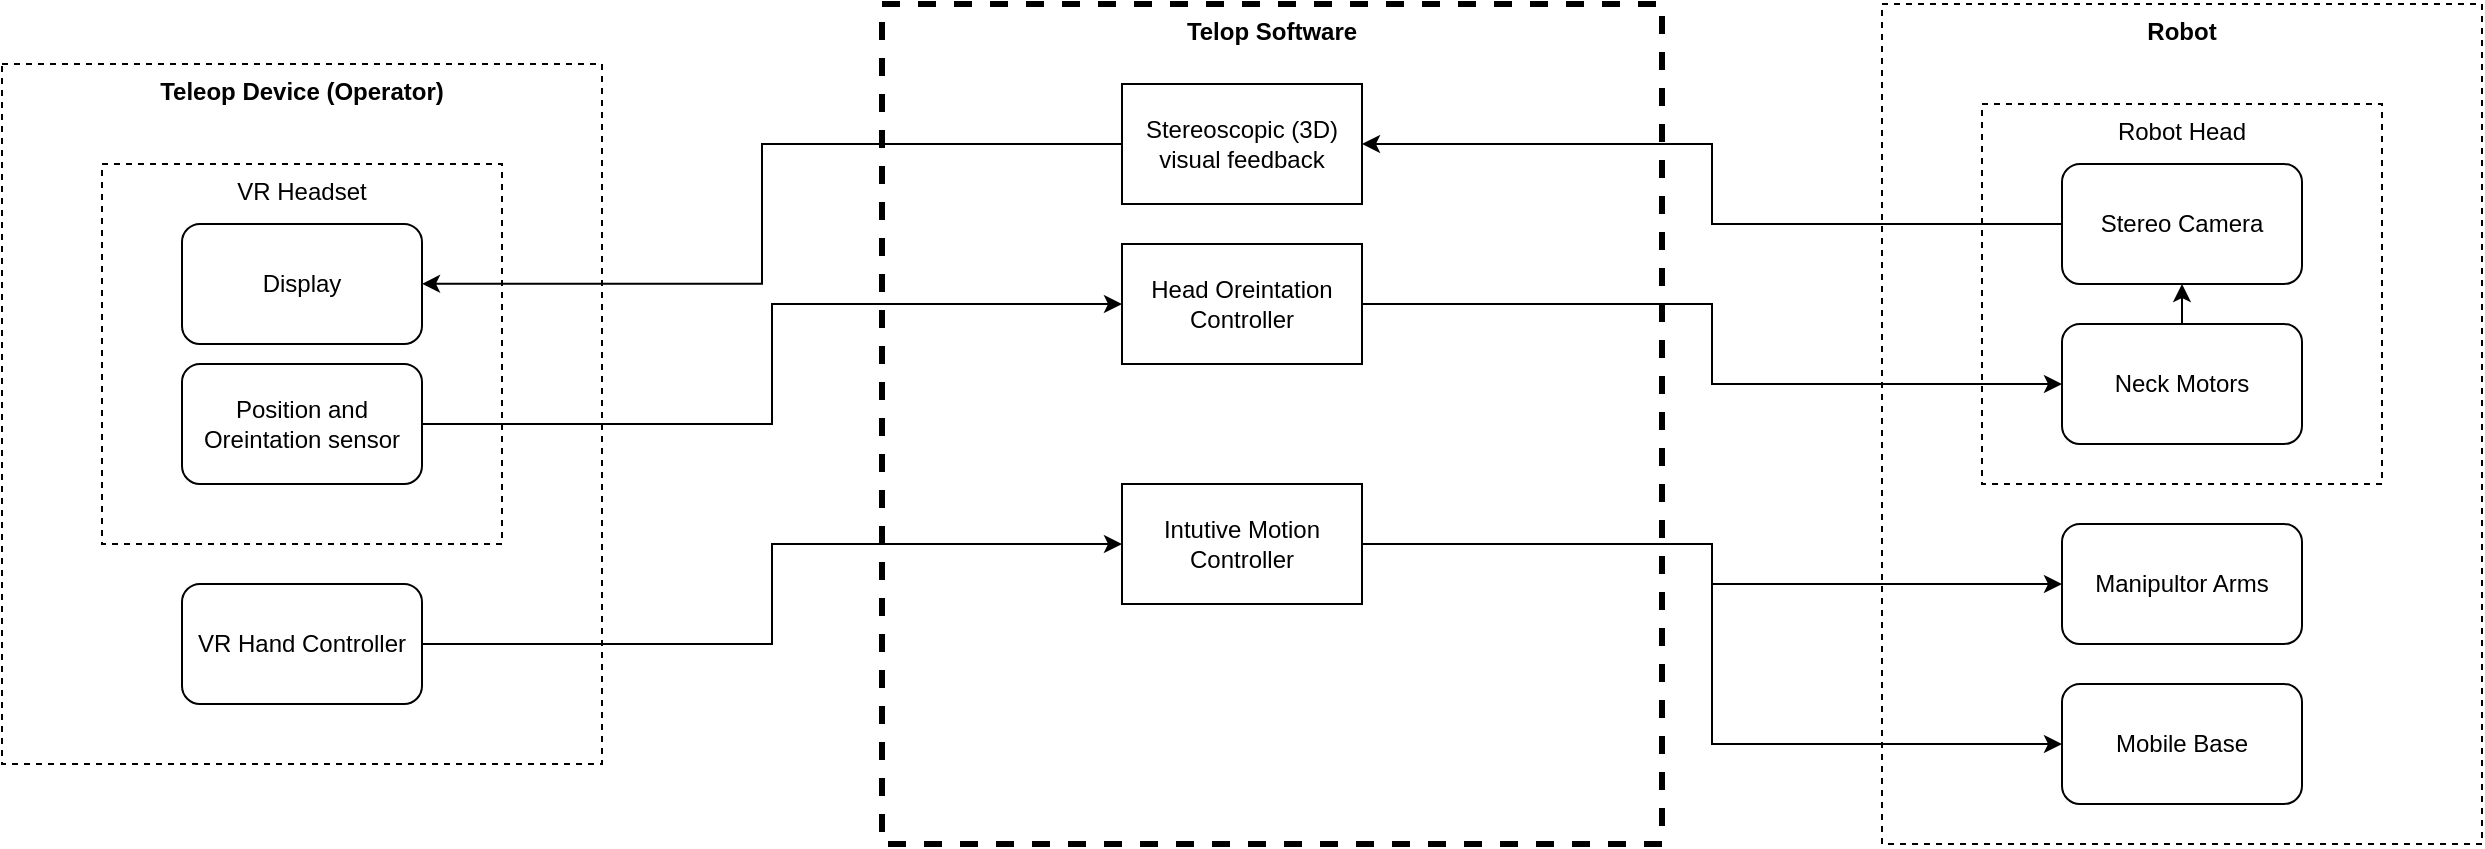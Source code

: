 <mxfile version="26.0.5">
  <diagram name="Page-1" id="7gLI7upAxS11viv7-q5f">
    <mxGraphModel dx="1364" dy="793" grid="1" gridSize="10" guides="1" tooltips="1" connect="1" arrows="1" fold="1" page="1" pageScale="1" pageWidth="1920" pageHeight="1200" math="0" shadow="0">
      <root>
        <mxCell id="0" />
        <mxCell id="1" parent="0" />
        <mxCell id="ViabenowtOJuw9vHgRL3-26" value="" style="group" vertex="1" connectable="0" parent="1">
          <mxGeometry x="20" y="150" width="300" height="350" as="geometry" />
        </mxCell>
        <mxCell id="ViabenowtOJuw9vHgRL3-25" value="&lt;b&gt;Teleop Device (Operator)&lt;/b&gt;" style="rounded=0;whiteSpace=wrap;html=1;dashed=1;fillColor=none;align=center;verticalAlign=top;" vertex="1" parent="ViabenowtOJuw9vHgRL3-26">
          <mxGeometry width="300" height="350" as="geometry" />
        </mxCell>
        <mxCell id="ViabenowtOJuw9vHgRL3-16" value="" style="group" vertex="1" connectable="0" parent="ViabenowtOJuw9vHgRL3-26">
          <mxGeometry x="50" y="50" width="200" height="190" as="geometry" />
        </mxCell>
        <mxCell id="ViabenowtOJuw9vHgRL3-15" value="VR Headset" style="rounded=0;whiteSpace=wrap;html=1;dashed=1;fillColor=none;align=center;verticalAlign=top;" vertex="1" parent="ViabenowtOJuw9vHgRL3-16">
          <mxGeometry width="200" height="190" as="geometry" />
        </mxCell>
        <mxCell id="ViabenowtOJuw9vHgRL3-13" value="Display" style="rounded=1;whiteSpace=wrap;html=1;" vertex="1" parent="ViabenowtOJuw9vHgRL3-16">
          <mxGeometry x="40" y="30" width="120" height="60" as="geometry" />
        </mxCell>
        <mxCell id="ViabenowtOJuw9vHgRL3-14" value="Position and Oreintation sensor" style="rounded=1;whiteSpace=wrap;html=1;" vertex="1" parent="ViabenowtOJuw9vHgRL3-16">
          <mxGeometry x="40" y="100" width="120" height="60" as="geometry" />
        </mxCell>
        <mxCell id="ViabenowtOJuw9vHgRL3-11" value="VR Hand Controller" style="rounded=1;whiteSpace=wrap;html=1;" vertex="1" parent="ViabenowtOJuw9vHgRL3-26">
          <mxGeometry x="90" y="260" width="120" height="60" as="geometry" />
        </mxCell>
        <mxCell id="ViabenowtOJuw9vHgRL3-27" value="" style="group;strokeWidth=1;dashed=1;" vertex="1" connectable="0" parent="1">
          <mxGeometry x="960" y="120" width="300" height="420" as="geometry" />
        </mxCell>
        <mxCell id="ViabenowtOJuw9vHgRL3-21" value="&lt;b&gt;Robot&lt;/b&gt;" style="rounded=0;whiteSpace=wrap;html=1;dashed=1;fillColor=none;align=center;verticalAlign=top;" vertex="1" parent="ViabenowtOJuw9vHgRL3-27">
          <mxGeometry width="300" height="420" as="geometry" />
        </mxCell>
        <mxCell id="ViabenowtOJuw9vHgRL3-3" value="Manipultor Arms" style="rounded=1;whiteSpace=wrap;html=1;" vertex="1" parent="ViabenowtOJuw9vHgRL3-27">
          <mxGeometry x="90" y="260" width="120" height="60" as="geometry" />
        </mxCell>
        <mxCell id="ViabenowtOJuw9vHgRL3-17" value="" style="group" vertex="1" connectable="0" parent="ViabenowtOJuw9vHgRL3-27">
          <mxGeometry x="50" y="50" width="200" height="190" as="geometry" />
        </mxCell>
        <mxCell id="ViabenowtOJuw9vHgRL3-10" value="Robot Head" style="rounded=0;whiteSpace=wrap;html=1;dashed=1;fillColor=none;verticalAlign=top;" vertex="1" parent="ViabenowtOJuw9vHgRL3-17">
          <mxGeometry width="200" height="190" as="geometry" />
        </mxCell>
        <mxCell id="ViabenowtOJuw9vHgRL3-7" value="Stereo Camera" style="rounded=1;whiteSpace=wrap;html=1;" vertex="1" parent="ViabenowtOJuw9vHgRL3-17">
          <mxGeometry x="40" y="30" width="120" height="60" as="geometry" />
        </mxCell>
        <mxCell id="ViabenowtOJuw9vHgRL3-30" style="edgeStyle=orthogonalEdgeStyle;rounded=0;orthogonalLoop=1;jettySize=auto;html=1;exitX=0.5;exitY=0;exitDx=0;exitDy=0;entryX=0.5;entryY=1;entryDx=0;entryDy=0;" edge="1" parent="ViabenowtOJuw9vHgRL3-17" source="ViabenowtOJuw9vHgRL3-8" target="ViabenowtOJuw9vHgRL3-7">
          <mxGeometry relative="1" as="geometry" />
        </mxCell>
        <mxCell id="ViabenowtOJuw9vHgRL3-8" value="Neck Motors" style="rounded=1;whiteSpace=wrap;html=1;" vertex="1" parent="ViabenowtOJuw9vHgRL3-17">
          <mxGeometry x="40" y="110" width="120" height="60" as="geometry" />
        </mxCell>
        <mxCell id="ViabenowtOJuw9vHgRL3-23" value="Mobile Base" style="rounded=1;whiteSpace=wrap;html=1;" vertex="1" parent="ViabenowtOJuw9vHgRL3-27">
          <mxGeometry x="90" y="340" width="120" height="60" as="geometry" />
        </mxCell>
        <mxCell id="ViabenowtOJuw9vHgRL3-28" value="&lt;b&gt;Telop Software&lt;/b&gt;" style="rounded=0;whiteSpace=wrap;html=1;fillColor=none;dashed=1;strokeWidth=3;verticalAlign=top;" vertex="1" parent="1">
          <mxGeometry x="460" y="120" width="390" height="420" as="geometry" />
        </mxCell>
        <mxCell id="ViabenowtOJuw9vHgRL3-33" value="Stereoscopic (3D) visual feedback" style="rounded=0;whiteSpace=wrap;html=1;" vertex="1" parent="1">
          <mxGeometry x="580" y="160" width="120" height="60" as="geometry" />
        </mxCell>
        <mxCell id="ViabenowtOJuw9vHgRL3-34" style="edgeStyle=orthogonalEdgeStyle;rounded=0;orthogonalLoop=1;jettySize=auto;html=1;" edge="1" parent="1" source="ViabenowtOJuw9vHgRL3-7" target="ViabenowtOJuw9vHgRL3-33">
          <mxGeometry relative="1" as="geometry" />
        </mxCell>
        <mxCell id="ViabenowtOJuw9vHgRL3-35" style="edgeStyle=orthogonalEdgeStyle;rounded=0;orthogonalLoop=1;jettySize=auto;html=1;entryX=0.7;entryY=0.314;entryDx=0;entryDy=0;entryPerimeter=0;" edge="1" parent="1" source="ViabenowtOJuw9vHgRL3-33" target="ViabenowtOJuw9vHgRL3-25">
          <mxGeometry relative="1" as="geometry">
            <Array as="points">
              <mxPoint x="400" y="190" />
              <mxPoint x="400" y="260" />
            </Array>
          </mxGeometry>
        </mxCell>
        <mxCell id="ViabenowtOJuw9vHgRL3-40" style="edgeStyle=orthogonalEdgeStyle;rounded=0;orthogonalLoop=1;jettySize=auto;html=1;" edge="1" parent="1" source="ViabenowtOJuw9vHgRL3-38" target="ViabenowtOJuw9vHgRL3-8">
          <mxGeometry relative="1" as="geometry" />
        </mxCell>
        <mxCell id="ViabenowtOJuw9vHgRL3-38" value="Head Oreintation Controller" style="rounded=0;whiteSpace=wrap;html=1;" vertex="1" parent="1">
          <mxGeometry x="580" y="240" width="120" height="60" as="geometry" />
        </mxCell>
        <mxCell id="ViabenowtOJuw9vHgRL3-39" style="edgeStyle=orthogonalEdgeStyle;rounded=0;orthogonalLoop=1;jettySize=auto;html=1;" edge="1" parent="1" source="ViabenowtOJuw9vHgRL3-14" target="ViabenowtOJuw9vHgRL3-38">
          <mxGeometry relative="1" as="geometry" />
        </mxCell>
        <mxCell id="ViabenowtOJuw9vHgRL3-47" style="edgeStyle=orthogonalEdgeStyle;rounded=0;orthogonalLoop=1;jettySize=auto;html=1;" edge="1" parent="1" source="ViabenowtOJuw9vHgRL3-41" target="ViabenowtOJuw9vHgRL3-3">
          <mxGeometry relative="1" as="geometry" />
        </mxCell>
        <mxCell id="ViabenowtOJuw9vHgRL3-48" style="edgeStyle=orthogonalEdgeStyle;rounded=0;orthogonalLoop=1;jettySize=auto;html=1;exitX=1;exitY=0.5;exitDx=0;exitDy=0;entryX=0;entryY=0.5;entryDx=0;entryDy=0;" edge="1" parent="1" source="ViabenowtOJuw9vHgRL3-41" target="ViabenowtOJuw9vHgRL3-23">
          <mxGeometry relative="1" as="geometry" />
        </mxCell>
        <mxCell id="ViabenowtOJuw9vHgRL3-41" value="Intutive Motion Controller" style="rounded=0;whiteSpace=wrap;html=1;" vertex="1" parent="1">
          <mxGeometry x="580" y="360" width="120" height="60" as="geometry" />
        </mxCell>
        <mxCell id="ViabenowtOJuw9vHgRL3-44" style="edgeStyle=orthogonalEdgeStyle;rounded=0;orthogonalLoop=1;jettySize=auto;html=1;entryX=0;entryY=0.5;entryDx=0;entryDy=0;" edge="1" parent="1" source="ViabenowtOJuw9vHgRL3-11" target="ViabenowtOJuw9vHgRL3-41">
          <mxGeometry relative="1" as="geometry" />
        </mxCell>
      </root>
    </mxGraphModel>
  </diagram>
</mxfile>
